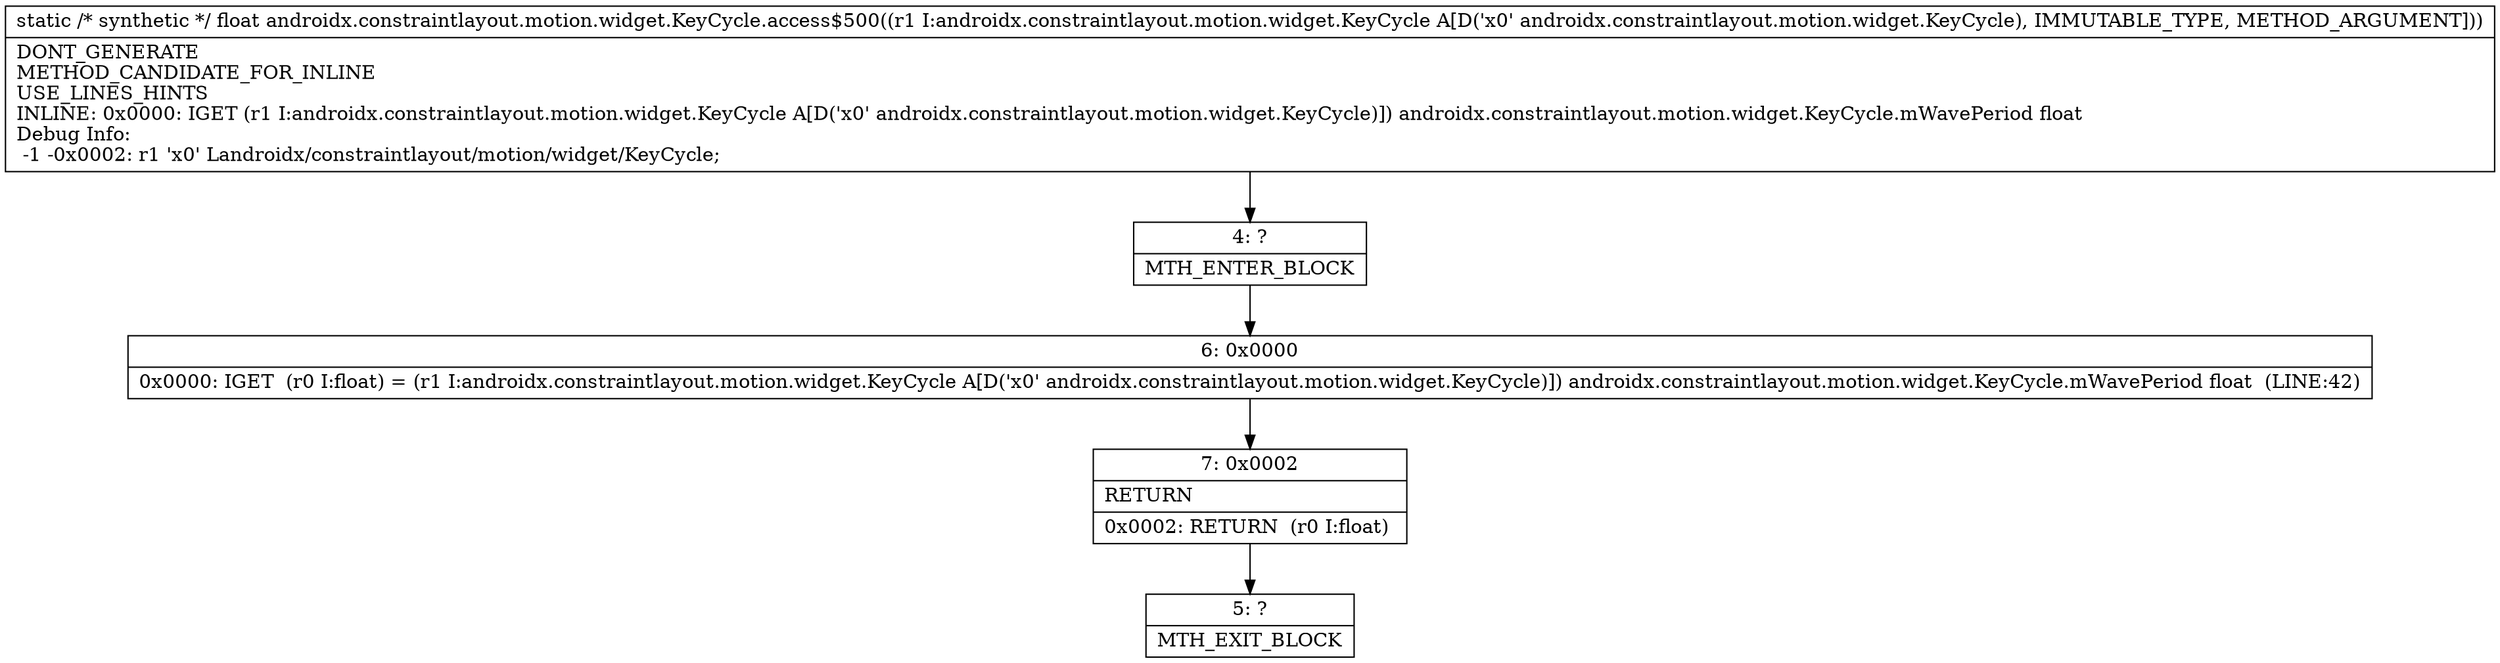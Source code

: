 digraph "CFG forandroidx.constraintlayout.motion.widget.KeyCycle.access$500(Landroidx\/constraintlayout\/motion\/widget\/KeyCycle;)F" {
Node_4 [shape=record,label="{4\:\ ?|MTH_ENTER_BLOCK\l}"];
Node_6 [shape=record,label="{6\:\ 0x0000|0x0000: IGET  (r0 I:float) = (r1 I:androidx.constraintlayout.motion.widget.KeyCycle A[D('x0' androidx.constraintlayout.motion.widget.KeyCycle)]) androidx.constraintlayout.motion.widget.KeyCycle.mWavePeriod float  (LINE:42)\l}"];
Node_7 [shape=record,label="{7\:\ 0x0002|RETURN\l|0x0002: RETURN  (r0 I:float) \l}"];
Node_5 [shape=record,label="{5\:\ ?|MTH_EXIT_BLOCK\l}"];
MethodNode[shape=record,label="{static \/* synthetic *\/ float androidx.constraintlayout.motion.widget.KeyCycle.access$500((r1 I:androidx.constraintlayout.motion.widget.KeyCycle A[D('x0' androidx.constraintlayout.motion.widget.KeyCycle), IMMUTABLE_TYPE, METHOD_ARGUMENT]))  | DONT_GENERATE\lMETHOD_CANDIDATE_FOR_INLINE\lUSE_LINES_HINTS\lINLINE: 0x0000: IGET  (r1 I:androidx.constraintlayout.motion.widget.KeyCycle A[D('x0' androidx.constraintlayout.motion.widget.KeyCycle)]) androidx.constraintlayout.motion.widget.KeyCycle.mWavePeriod float\lDebug Info:\l  \-1 \-0x0002: r1 'x0' Landroidx\/constraintlayout\/motion\/widget\/KeyCycle;\l}"];
MethodNode -> Node_4;Node_4 -> Node_6;
Node_6 -> Node_7;
Node_7 -> Node_5;
}

